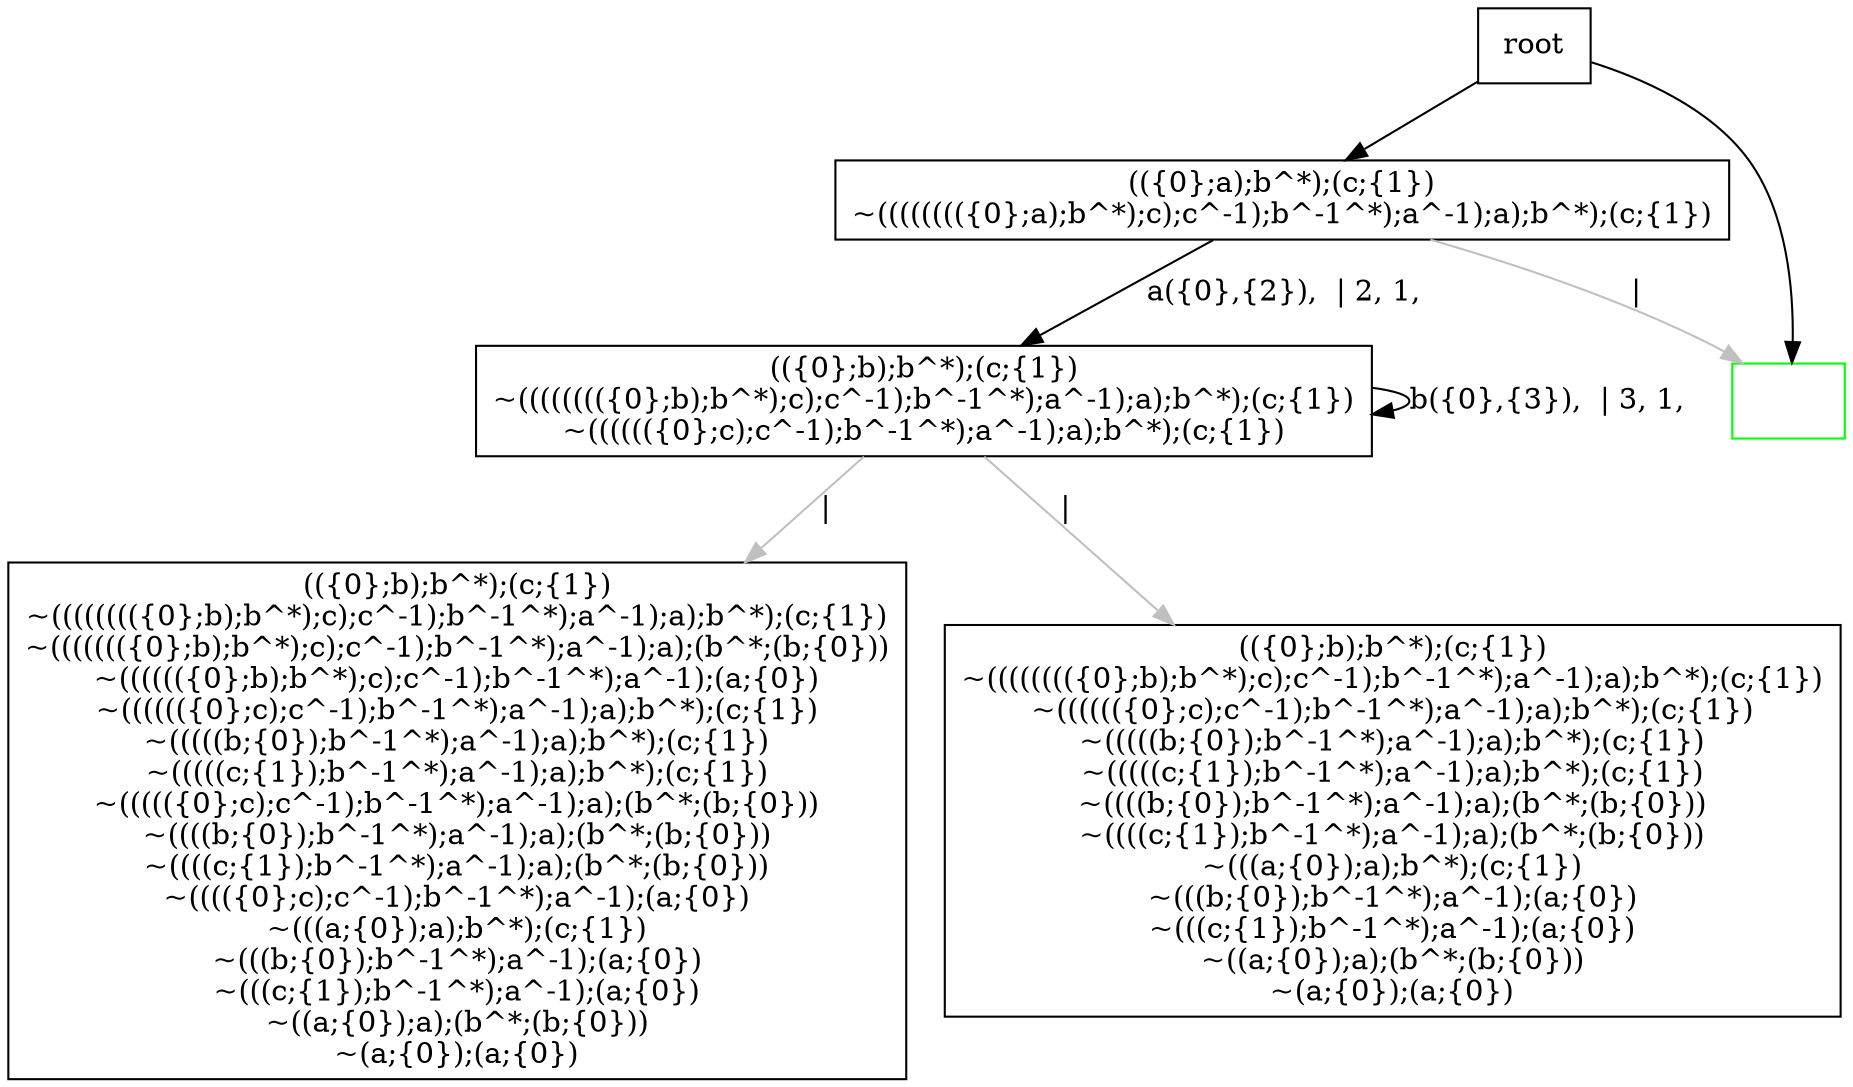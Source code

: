 digraph {
node[shape="box"]
N0x14a1060f0[tooltip="1585361820027547499

", label="(({0};a);b^*);(c;{1})
~(((((((({0};a);b^*);c);c^-1);b^-1^*);a^-1);a);b^*);(c;{1})
"];
N0x14a1060f0 -> N0x14a109730[label ="a({0},{2}),  | 2, 1, 
"];
N0x14a1060f0 -> N0x14a5083f0[color="grey", label =" | 
"];
N0x14a109730[tooltip="9020027867426883216

", label="(({0};b);b^*);(c;{1})
~(((((((({0};b);b^*);c);c^-1);b^-1^*);a^-1);a);b^*);(c;{1})
~(((((({0};c);c^-1);b^-1^*);a^-1);a);b^*);(c;{1})
"];
N0x14a109730 -> N0x14a109730[label ="b({0},{3}),  | 3, 1, 
"];
N0x14a109730 -> N0x148e46310[color="grey", label =" | 
"];
N0x14a109730 -> N0x14a025c80[color="grey", label =" | 
"];
N0x148e46310[tooltip="17605422312901839584

", label="(({0};b);b^*);(c;{1})
~(((((((({0};b);b^*);c);c^-1);b^-1^*);a^-1);a);b^*);(c;{1})
~((((((({0};b);b^*);c);c^-1);b^-1^*);a^-1);a);(b^*;(b;{0}))
~(((((({0};b);b^*);c);c^-1);b^-1^*);a^-1);(a;{0})
~(((((({0};c);c^-1);b^-1^*);a^-1);a);b^*);(c;{1})
~(((((b;{0});b^-1^*);a^-1);a);b^*);(c;{1})
~(((((c;{1});b^-1^*);a^-1);a);b^*);(c;{1})
~((((({0};c);c^-1);b^-1^*);a^-1);a);(b^*;(b;{0}))
~((((b;{0});b^-1^*);a^-1);a);(b^*;(b;{0}))
~((((c;{1});b^-1^*);a^-1);a);(b^*;(b;{0}))
~(((({0};c);c^-1);b^-1^*);a^-1);(a;{0})
~(((a;{0});a);b^*);(c;{1})
~(((b;{0});b^-1^*);a^-1);(a;{0})
~(((c;{1});b^-1^*);a^-1);(a;{0})
~((a;{0});a);(b^*;(b;{0}))
~(a;{0});(a;{0})
"];
N0x14a025c80[tooltip="2979633819203347155

", label="(({0};b);b^*);(c;{1})
~(((((((({0};b);b^*);c);c^-1);b^-1^*);a^-1);a);b^*);(c;{1})
~(((((({0};c);c^-1);b^-1^*);a^-1);a);b^*);(c;{1})
~(((((b;{0});b^-1^*);a^-1);a);b^*);(c;{1})
~(((((c;{1});b^-1^*);a^-1);a);b^*);(c;{1})
~((((b;{0});b^-1^*);a^-1);a);(b^*;(b;{0}))
~((((c;{1});b^-1^*);a^-1);a);(b^*;(b;{0}))
~(((a;{0});a);b^*);(c;{1})
~(((b;{0});b^-1^*);a^-1);(a;{0})
~(((c;{1});b^-1^*);a^-1);(a;{0})
~((a;{0});a);(b^*;(b;{0}))
~(a;{0});(a;{0})
"];
N0x14a5083f0[tooltip="0

", label="", color=green];
root -> N0x14a1060f0;
root -> N0x14a5083f0;
}
